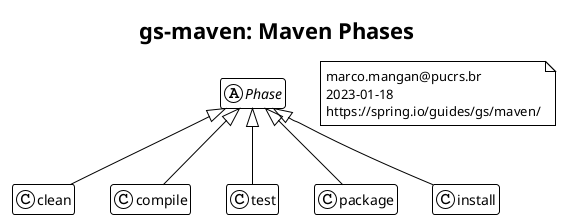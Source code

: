 @startuml
!theme plain

title gs-maven: Maven Phases

abstract [Phase]
hide empty members
Phase <|-- clean
Phase <|-- compile
Phase <|-- test
Phase <|-- package
Phase <|-- install

note as N1
 marco.mangan@pucrs.br
 2023-01-18
 https://spring.io/guides/gs/maven/
end note

@enduml
